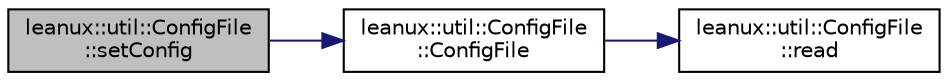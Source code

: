 digraph "leanux::util::ConfigFile::setConfig"
{
 // LATEX_PDF_SIZE
  bgcolor="transparent";
  edge [fontname="Helvetica",fontsize="10",labelfontname="Helvetica",labelfontsize="10"];
  node [fontname="Helvetica",fontsize="10",shape=record];
  rankdir="LR";
  Node1 [label="leanux::util::ConfigFile\l::setConfig",height=0.2,width=0.4,color="black", fillcolor="grey75", style="filled", fontcolor="black",tooltip="set the application name and config file name."];
  Node1 -> Node2 [color="midnightblue",fontsize="10",style="solid",fontname="Helvetica"];
  Node2 [label="leanux::util::ConfigFile\l::ConfigFile",height=0.2,width=0.4,color="black",URL="$classleanux_1_1util_1_1ConfigFile.html#a1f104838a15bec5db5c6e2afe287cabc",tooltip="Constructor, should not be called directly, use setConfig and getConfig to create the ConfigFile."];
  Node2 -> Node3 [color="midnightblue",fontsize="10",style="solid",fontname="Helvetica"];
  Node3 [label="leanux::util::ConfigFile\l::read",height=0.2,width=0.4,color="black",URL="$classleanux_1_1util_1_1ConfigFile.html#a0a9d268bdbb30ef4953e13c9cfc23826",tooltip="read and interpret the configuration file."];
}
